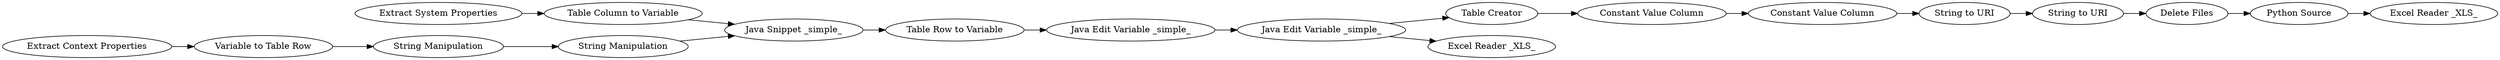 digraph {
	51 -> 81
	46 -> 51
	53 -> 46
	48 -> 47
	7 -> 53
	428 -> 429
	81 -> 426
	424 -> 433
	52 -> 48
	3 -> 52
	430 -> 431
	47 -> 46
	434 -> 424
	429 -> 430
	426 -> 427
	426 -> 432
	431 -> 434
	427 -> 428
	7 [label="Extract System Properties"]
	432 [label="Excel Reader _XLS_"]
	431 [label="String to URI"]
	3 [label="Extract Context Properties"]
	426 [label="Java Edit Variable _simple_"]
	51 [label="Table Row to Variable"]
	424 [label="Python Source"]
	48 [label="String Manipulation"]
	428 [label="Constant Value Column"]
	427 [label="Table Creator"]
	434 [label="Delete Files"]
	433 [label="Excel Reader _XLS_"]
	429 [label="Constant Value Column"]
	53 [label="Table Column to Variable"]
	47 [label="String Manipulation"]
	430 [label="String to URI"]
	81 [label="Java Edit Variable _simple_"]
	46 [label="Java Snippet _simple_"]
	52 [label="Variable to Table Row"]
	rankdir=LR
}
